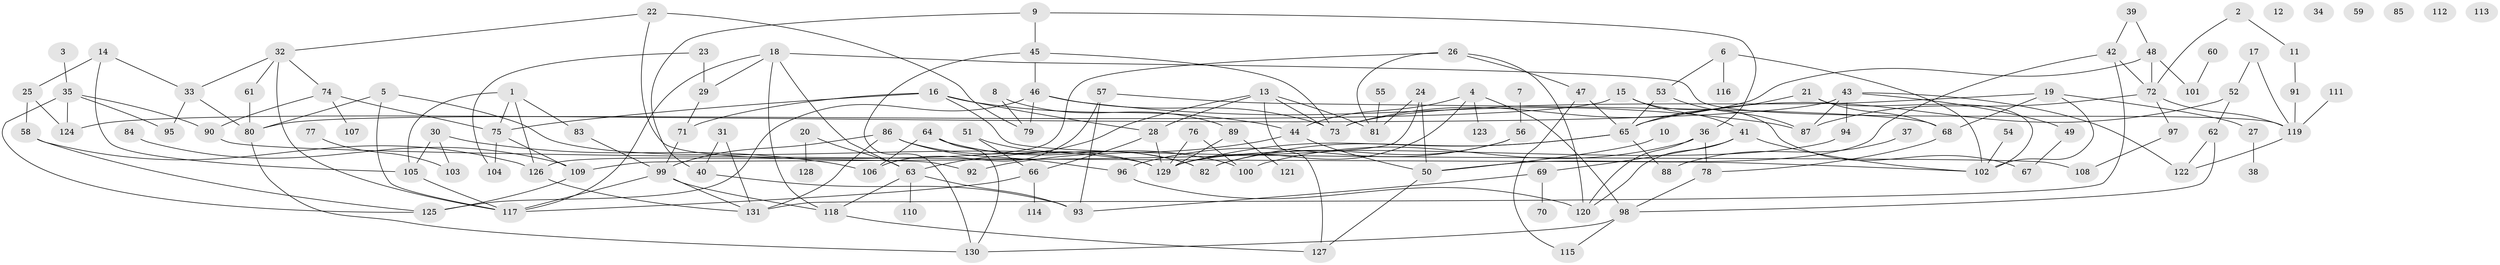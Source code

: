 // Generated by graph-tools (version 1.1) at 2025/39/03/09/25 04:39:37]
// undirected, 131 vertices, 196 edges
graph export_dot {
graph [start="1"]
  node [color=gray90,style=filled];
  1;
  2;
  3;
  4;
  5;
  6;
  7;
  8;
  9;
  10;
  11;
  12;
  13;
  14;
  15;
  16;
  17;
  18;
  19;
  20;
  21;
  22;
  23;
  24;
  25;
  26;
  27;
  28;
  29;
  30;
  31;
  32;
  33;
  34;
  35;
  36;
  37;
  38;
  39;
  40;
  41;
  42;
  43;
  44;
  45;
  46;
  47;
  48;
  49;
  50;
  51;
  52;
  53;
  54;
  55;
  56;
  57;
  58;
  59;
  60;
  61;
  62;
  63;
  64;
  65;
  66;
  67;
  68;
  69;
  70;
  71;
  72;
  73;
  74;
  75;
  76;
  77;
  78;
  79;
  80;
  81;
  82;
  83;
  84;
  85;
  86;
  87;
  88;
  89;
  90;
  91;
  92;
  93;
  94;
  95;
  96;
  97;
  98;
  99;
  100;
  101;
  102;
  103;
  104;
  105;
  106;
  107;
  108;
  109;
  110;
  111;
  112;
  113;
  114;
  115;
  116;
  117;
  118;
  119;
  120;
  121;
  122;
  123;
  124;
  125;
  126;
  127;
  128;
  129;
  130;
  131;
  1 -- 75;
  1 -- 83;
  1 -- 105;
  1 -- 126;
  2 -- 11;
  2 -- 72;
  3 -- 35;
  4 -- 44;
  4 -- 98;
  4 -- 123;
  4 -- 129;
  5 -- 80;
  5 -- 117;
  5 -- 129;
  6 -- 53;
  6 -- 102;
  6 -- 116;
  7 -- 56;
  8 -- 79;
  8 -- 89;
  9 -- 36;
  9 -- 40;
  9 -- 45;
  10 -- 50;
  11 -- 91;
  13 -- 28;
  13 -- 63;
  13 -- 73;
  13 -- 81;
  13 -- 127;
  14 -- 25;
  14 -- 33;
  14 -- 105;
  15 -- 41;
  15 -- 67;
  15 -- 80;
  16 -- 28;
  16 -- 44;
  16 -- 71;
  16 -- 75;
  16 -- 108;
  17 -- 52;
  17 -- 119;
  18 -- 29;
  18 -- 63;
  18 -- 117;
  18 -- 118;
  18 -- 119;
  19 -- 27;
  19 -- 68;
  19 -- 73;
  19 -- 102;
  20 -- 63;
  20 -- 128;
  21 -- 65;
  21 -- 68;
  21 -- 102;
  22 -- 32;
  22 -- 79;
  22 -- 92;
  23 -- 29;
  23 -- 104;
  24 -- 50;
  24 -- 81;
  24 -- 109;
  25 -- 58;
  25 -- 124;
  26 -- 47;
  26 -- 81;
  26 -- 120;
  26 -- 126;
  27 -- 38;
  28 -- 66;
  28 -- 129;
  29 -- 71;
  30 -- 103;
  30 -- 105;
  30 -- 106;
  31 -- 40;
  31 -- 131;
  32 -- 33;
  32 -- 61;
  32 -- 74;
  32 -- 117;
  33 -- 80;
  33 -- 95;
  35 -- 90;
  35 -- 95;
  35 -- 124;
  35 -- 125;
  36 -- 78;
  36 -- 100;
  36 -- 120;
  37 -- 88;
  39 -- 42;
  39 -- 48;
  40 -- 93;
  41 -- 69;
  41 -- 102;
  41 -- 120;
  42 -- 50;
  42 -- 72;
  42 -- 131;
  43 -- 49;
  43 -- 87;
  43 -- 94;
  43 -- 122;
  43 -- 124;
  44 -- 50;
  44 -- 92;
  45 -- 46;
  45 -- 73;
  45 -- 130;
  46 -- 73;
  46 -- 79;
  46 -- 87;
  46 -- 125;
  47 -- 65;
  47 -- 115;
  48 -- 72;
  48 -- 73;
  48 -- 101;
  49 -- 67;
  50 -- 127;
  51 -- 66;
  51 -- 82;
  52 -- 62;
  52 -- 65;
  53 -- 65;
  53 -- 87;
  54 -- 102;
  55 -- 81;
  56 -- 82;
  56 -- 96;
  57 -- 68;
  57 -- 93;
  57 -- 106;
  58 -- 125;
  58 -- 126;
  60 -- 101;
  61 -- 80;
  62 -- 98;
  62 -- 122;
  63 -- 93;
  63 -- 110;
  63 -- 118;
  64 -- 82;
  64 -- 100;
  64 -- 106;
  64 -- 130;
  65 -- 82;
  65 -- 88;
  65 -- 129;
  66 -- 114;
  66 -- 117;
  68 -- 78;
  69 -- 70;
  69 -- 93;
  71 -- 99;
  72 -- 87;
  72 -- 97;
  72 -- 119;
  74 -- 75;
  74 -- 90;
  74 -- 107;
  75 -- 104;
  75 -- 109;
  76 -- 100;
  76 -- 129;
  77 -- 103;
  78 -- 98;
  80 -- 130;
  83 -- 99;
  84 -- 109;
  86 -- 96;
  86 -- 99;
  86 -- 129;
  86 -- 131;
  89 -- 121;
  89 -- 129;
  90 -- 102;
  91 -- 119;
  94 -- 129;
  96 -- 120;
  97 -- 108;
  98 -- 115;
  98 -- 130;
  99 -- 117;
  99 -- 118;
  99 -- 131;
  105 -- 117;
  109 -- 125;
  111 -- 119;
  118 -- 127;
  119 -- 122;
  126 -- 131;
}
